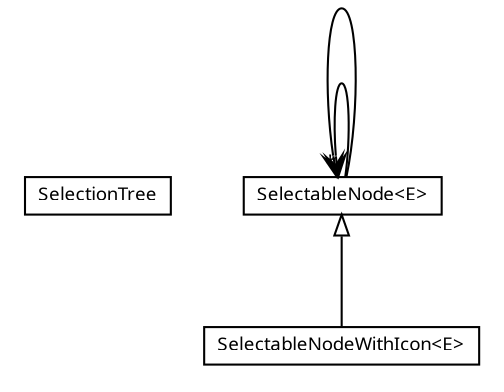 #!/usr/local/bin/dot
#
# Class diagram 
# Generated by UMLGraph version R5_6 (http://www.umlgraph.org/)
#

digraph G {
	edge [fontname="Trebuchet MS",fontsize=10,labelfontname="Trebuchet MS",labelfontsize=10];
	node [fontname="Trebuchet MS",fontsize=10,shape=plaintext];
	nodesep=0.25;
	ranksep=0.5;
	// se.cambio.cds.openehr.view.trees.SelectionTree
	c52917 [label=<<table title="se.cambio.cds.openehr.view.trees.SelectionTree" border="0" cellborder="1" cellspacing="0" cellpadding="2" port="p" href="./SelectionTree.html">
		<tr><td><table border="0" cellspacing="0" cellpadding="1">
<tr><td align="center" balign="center"><font face="Trebuchet MS"> SelectionTree </font></td></tr>
		</table></td></tr>
		</table>>, URL="./SelectionTree.html", fontname="Trebuchet MS", fontcolor="black", fontsize=9.0];
	// se.cambio.cds.openehr.view.trees.SelectableNodeWithIcon<E>
	c52918 [label=<<table title="se.cambio.cds.openehr.view.trees.SelectableNodeWithIcon" border="0" cellborder="1" cellspacing="0" cellpadding="2" port="p" href="./SelectableNodeWithIcon.html">
		<tr><td><table border="0" cellspacing="0" cellpadding="1">
<tr><td align="center" balign="center"><font face="Trebuchet MS"> SelectableNodeWithIcon&lt;E&gt; </font></td></tr>
		</table></td></tr>
		</table>>, URL="./SelectableNodeWithIcon.html", fontname="Trebuchet MS", fontcolor="black", fontsize=9.0];
	// se.cambio.cds.openehr.view.trees.SelectableNode<E>
	c52919 [label=<<table title="se.cambio.cds.openehr.view.trees.SelectableNode" border="0" cellborder="1" cellspacing="0" cellpadding="2" port="p" href="./SelectableNode.html">
		<tr><td><table border="0" cellspacing="0" cellpadding="1">
<tr><td align="center" balign="center"><font face="Trebuchet MS"> SelectableNode&lt;E&gt; </font></td></tr>
		</table></td></tr>
		</table>>, URL="./SelectableNode.html", fontname="Trebuchet MS", fontcolor="black", fontsize=9.0];
	//se.cambio.cds.openehr.view.trees.SelectableNodeWithIcon<E> extends se.cambio.cds.openehr.view.trees.SelectableNode<E>
	c52919:p -> c52918:p [dir=back,arrowtail=empty];
	// se.cambio.cds.openehr.view.trees.SelectableNode<E> NAVASSOC se.cambio.cds.openehr.view.trees.SelectableNode<E>
	c52919:p -> c52919:p [taillabel="", label="", headlabel="", fontname="Trebuchet MS", fontcolor="black", fontsize=10.0, color="black", arrowhead=open];
	// se.cambio.cds.openehr.view.trees.SelectableNode<E> NAVASSOC se.cambio.cds.openehr.view.trees.SelectableNode<E>
	c52919:p -> c52919:p [taillabel="", label="", headlabel="*", fontname="Trebuchet MS", fontcolor="black", fontsize=10.0, color="black", arrowhead=open];
}

